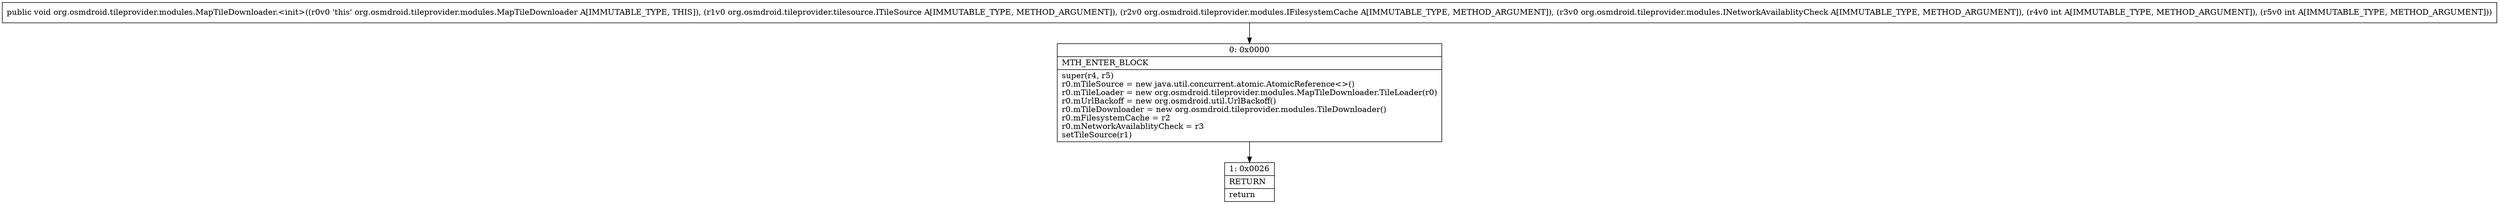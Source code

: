 digraph "CFG fororg.osmdroid.tileprovider.modules.MapTileDownloader.\<init\>(Lorg\/osmdroid\/tileprovider\/tilesource\/ITileSource;Lorg\/osmdroid\/tileprovider\/modules\/IFilesystemCache;Lorg\/osmdroid\/tileprovider\/modules\/INetworkAvailablityCheck;II)V" {
Node_0 [shape=record,label="{0\:\ 0x0000|MTH_ENTER_BLOCK\l|super(r4, r5)\lr0.mTileSource = new java.util.concurrent.atomic.AtomicReference\<\>()\lr0.mTileLoader = new org.osmdroid.tileprovider.modules.MapTileDownloader.TileLoader(r0)\lr0.mUrlBackoff = new org.osmdroid.util.UrlBackoff()\lr0.mTileDownloader = new org.osmdroid.tileprovider.modules.TileDownloader()\lr0.mFilesystemCache = r2\lr0.mNetworkAvailablityCheck = r3\lsetTileSource(r1)\l}"];
Node_1 [shape=record,label="{1\:\ 0x0026|RETURN\l|return\l}"];
MethodNode[shape=record,label="{public void org.osmdroid.tileprovider.modules.MapTileDownloader.\<init\>((r0v0 'this' org.osmdroid.tileprovider.modules.MapTileDownloader A[IMMUTABLE_TYPE, THIS]), (r1v0 org.osmdroid.tileprovider.tilesource.ITileSource A[IMMUTABLE_TYPE, METHOD_ARGUMENT]), (r2v0 org.osmdroid.tileprovider.modules.IFilesystemCache A[IMMUTABLE_TYPE, METHOD_ARGUMENT]), (r3v0 org.osmdroid.tileprovider.modules.INetworkAvailablityCheck A[IMMUTABLE_TYPE, METHOD_ARGUMENT]), (r4v0 int A[IMMUTABLE_TYPE, METHOD_ARGUMENT]), (r5v0 int A[IMMUTABLE_TYPE, METHOD_ARGUMENT])) }"];
MethodNode -> Node_0;
Node_0 -> Node_1;
}

